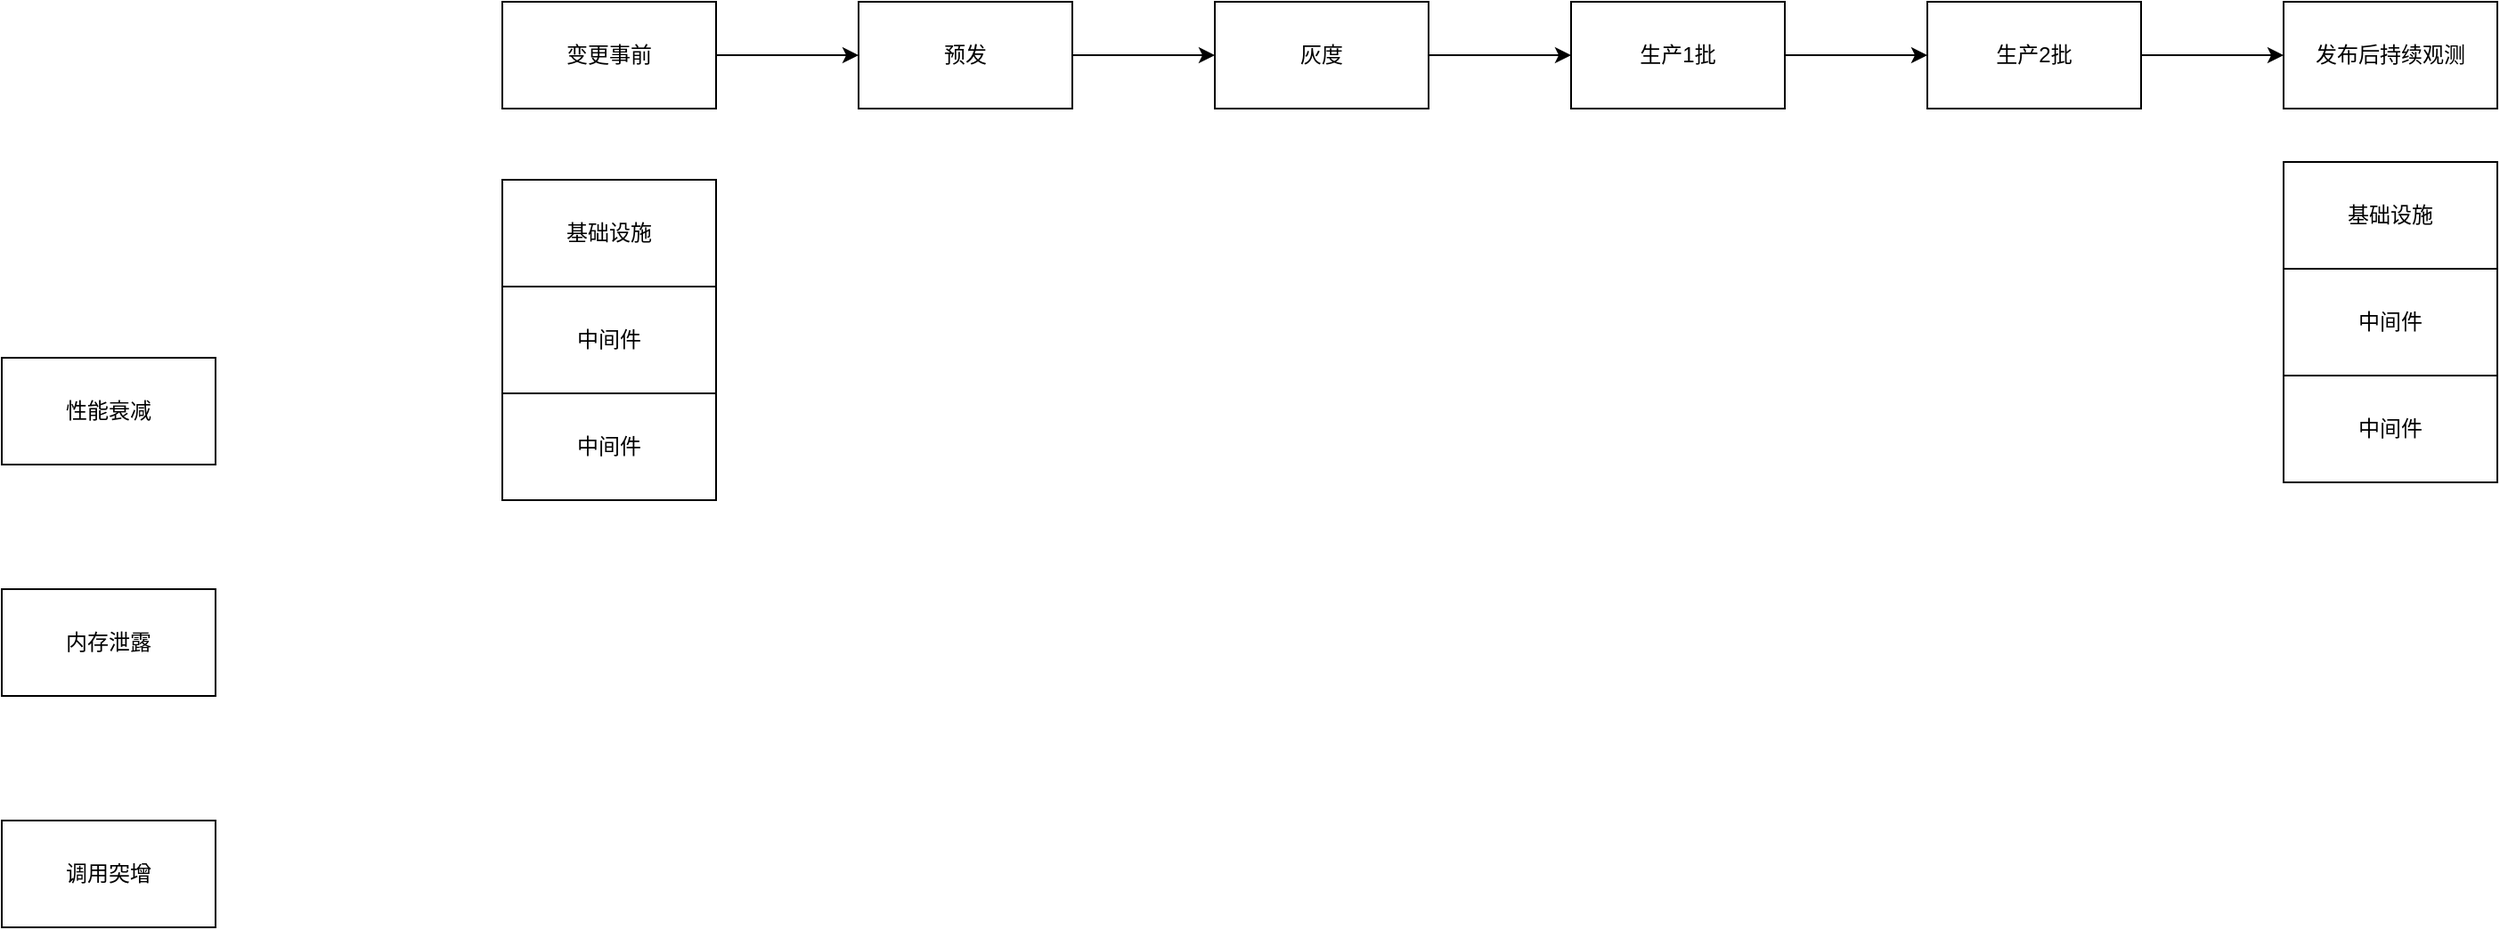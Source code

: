 <mxfile version="14.5.3" type="github">
  <diagram id="lp1AR9iOaz-wlK07QsSg" name="Page-1">
    <mxGraphModel dx="2773" dy="961" grid="1" gridSize="10" guides="1" tooltips="1" connect="1" arrows="1" fold="1" page="1" pageScale="1" pageWidth="827" pageHeight="1169" math="0" shadow="0">
      <root>
        <mxCell id="0" />
        <mxCell id="1" parent="0" />
        <mxCell id="M5_x7ye9t2gUgOhySbrS-3" value="" style="edgeStyle=orthogonalEdgeStyle;rounded=0;orthogonalLoop=1;jettySize=auto;html=1;" edge="1" parent="1" source="M5_x7ye9t2gUgOhySbrS-1" target="M5_x7ye9t2gUgOhySbrS-2">
          <mxGeometry relative="1" as="geometry" />
        </mxCell>
        <mxCell id="M5_x7ye9t2gUgOhySbrS-1" value="变更事前" style="rounded=0;whiteSpace=wrap;html=1;" vertex="1" parent="1">
          <mxGeometry x="121" y="200" width="120" height="60" as="geometry" />
        </mxCell>
        <mxCell id="M5_x7ye9t2gUgOhySbrS-5" value="" style="edgeStyle=orthogonalEdgeStyle;rounded=0;orthogonalLoop=1;jettySize=auto;html=1;" edge="1" parent="1" source="M5_x7ye9t2gUgOhySbrS-2" target="M5_x7ye9t2gUgOhySbrS-4">
          <mxGeometry relative="1" as="geometry" />
        </mxCell>
        <mxCell id="M5_x7ye9t2gUgOhySbrS-2" value="预发" style="rounded=0;whiteSpace=wrap;html=1;" vertex="1" parent="1">
          <mxGeometry x="321" y="200" width="120" height="60" as="geometry" />
        </mxCell>
        <mxCell id="M5_x7ye9t2gUgOhySbrS-7" value="" style="edgeStyle=orthogonalEdgeStyle;rounded=0;orthogonalLoop=1;jettySize=auto;html=1;" edge="1" parent="1" source="M5_x7ye9t2gUgOhySbrS-4" target="M5_x7ye9t2gUgOhySbrS-6">
          <mxGeometry relative="1" as="geometry" />
        </mxCell>
        <mxCell id="M5_x7ye9t2gUgOhySbrS-4" value="灰度" style="rounded=0;whiteSpace=wrap;html=1;" vertex="1" parent="1">
          <mxGeometry x="521" y="200" width="120" height="60" as="geometry" />
        </mxCell>
        <mxCell id="M5_x7ye9t2gUgOhySbrS-9" value="" style="edgeStyle=orthogonalEdgeStyle;rounded=0;orthogonalLoop=1;jettySize=auto;html=1;" edge="1" parent="1" source="M5_x7ye9t2gUgOhySbrS-6" target="M5_x7ye9t2gUgOhySbrS-8">
          <mxGeometry relative="1" as="geometry" />
        </mxCell>
        <mxCell id="M5_x7ye9t2gUgOhySbrS-6" value="生产1批" style="rounded=0;whiteSpace=wrap;html=1;" vertex="1" parent="1">
          <mxGeometry x="721" y="200" width="120" height="60" as="geometry" />
        </mxCell>
        <mxCell id="M5_x7ye9t2gUgOhySbrS-11" value="" style="edgeStyle=orthogonalEdgeStyle;rounded=0;orthogonalLoop=1;jettySize=auto;html=1;" edge="1" parent="1" source="M5_x7ye9t2gUgOhySbrS-8" target="M5_x7ye9t2gUgOhySbrS-10">
          <mxGeometry relative="1" as="geometry" />
        </mxCell>
        <mxCell id="M5_x7ye9t2gUgOhySbrS-8" value="生产2批" style="rounded=0;whiteSpace=wrap;html=1;" vertex="1" parent="1">
          <mxGeometry x="921" y="200" width="120" height="60" as="geometry" />
        </mxCell>
        <mxCell id="M5_x7ye9t2gUgOhySbrS-10" value="发布后持续观测" style="rounded=0;whiteSpace=wrap;html=1;" vertex="1" parent="1">
          <mxGeometry x="1121" y="200" width="120" height="60" as="geometry" />
        </mxCell>
        <mxCell id="M5_x7ye9t2gUgOhySbrS-12" value="性能衰减" style="rounded=0;whiteSpace=wrap;html=1;" vertex="1" parent="1">
          <mxGeometry x="-160" y="400" width="120" height="60" as="geometry" />
        </mxCell>
        <mxCell id="M5_x7ye9t2gUgOhySbrS-13" value="内存泄露" style="rounded=0;whiteSpace=wrap;html=1;" vertex="1" parent="1">
          <mxGeometry x="-160" y="530" width="120" height="60" as="geometry" />
        </mxCell>
        <mxCell id="M5_x7ye9t2gUgOhySbrS-14" value="调用突增" style="rounded=0;whiteSpace=wrap;html=1;" vertex="1" parent="1">
          <mxGeometry x="-160" y="660" width="120" height="60" as="geometry" />
        </mxCell>
        <mxCell id="M5_x7ye9t2gUgOhySbrS-15" value="基础设施" style="rounded=0;whiteSpace=wrap;html=1;" vertex="1" parent="1">
          <mxGeometry x="121" y="300" width="120" height="60" as="geometry" />
        </mxCell>
        <mxCell id="M5_x7ye9t2gUgOhySbrS-16" value="基础设施" style="rounded=0;whiteSpace=wrap;html=1;" vertex="1" parent="1">
          <mxGeometry x="1121" y="290" width="120" height="60" as="geometry" />
        </mxCell>
        <mxCell id="M5_x7ye9t2gUgOhySbrS-17" value="中间件" style="rounded=0;whiteSpace=wrap;html=1;" vertex="1" parent="1">
          <mxGeometry x="121" y="360" width="120" height="60" as="geometry" />
        </mxCell>
        <mxCell id="M5_x7ye9t2gUgOhySbrS-18" value="中间件" style="rounded=0;whiteSpace=wrap;html=1;" vertex="1" parent="1">
          <mxGeometry x="1121" y="350" width="120" height="60" as="geometry" />
        </mxCell>
        <mxCell id="M5_x7ye9t2gUgOhySbrS-19" value="中间件" style="rounded=0;whiteSpace=wrap;html=1;" vertex="1" parent="1">
          <mxGeometry x="121" y="420" width="120" height="60" as="geometry" />
        </mxCell>
        <mxCell id="M5_x7ye9t2gUgOhySbrS-20" value="中间件" style="rounded=0;whiteSpace=wrap;html=1;" vertex="1" parent="1">
          <mxGeometry x="1121" y="410" width="120" height="60" as="geometry" />
        </mxCell>
      </root>
    </mxGraphModel>
  </diagram>
</mxfile>
